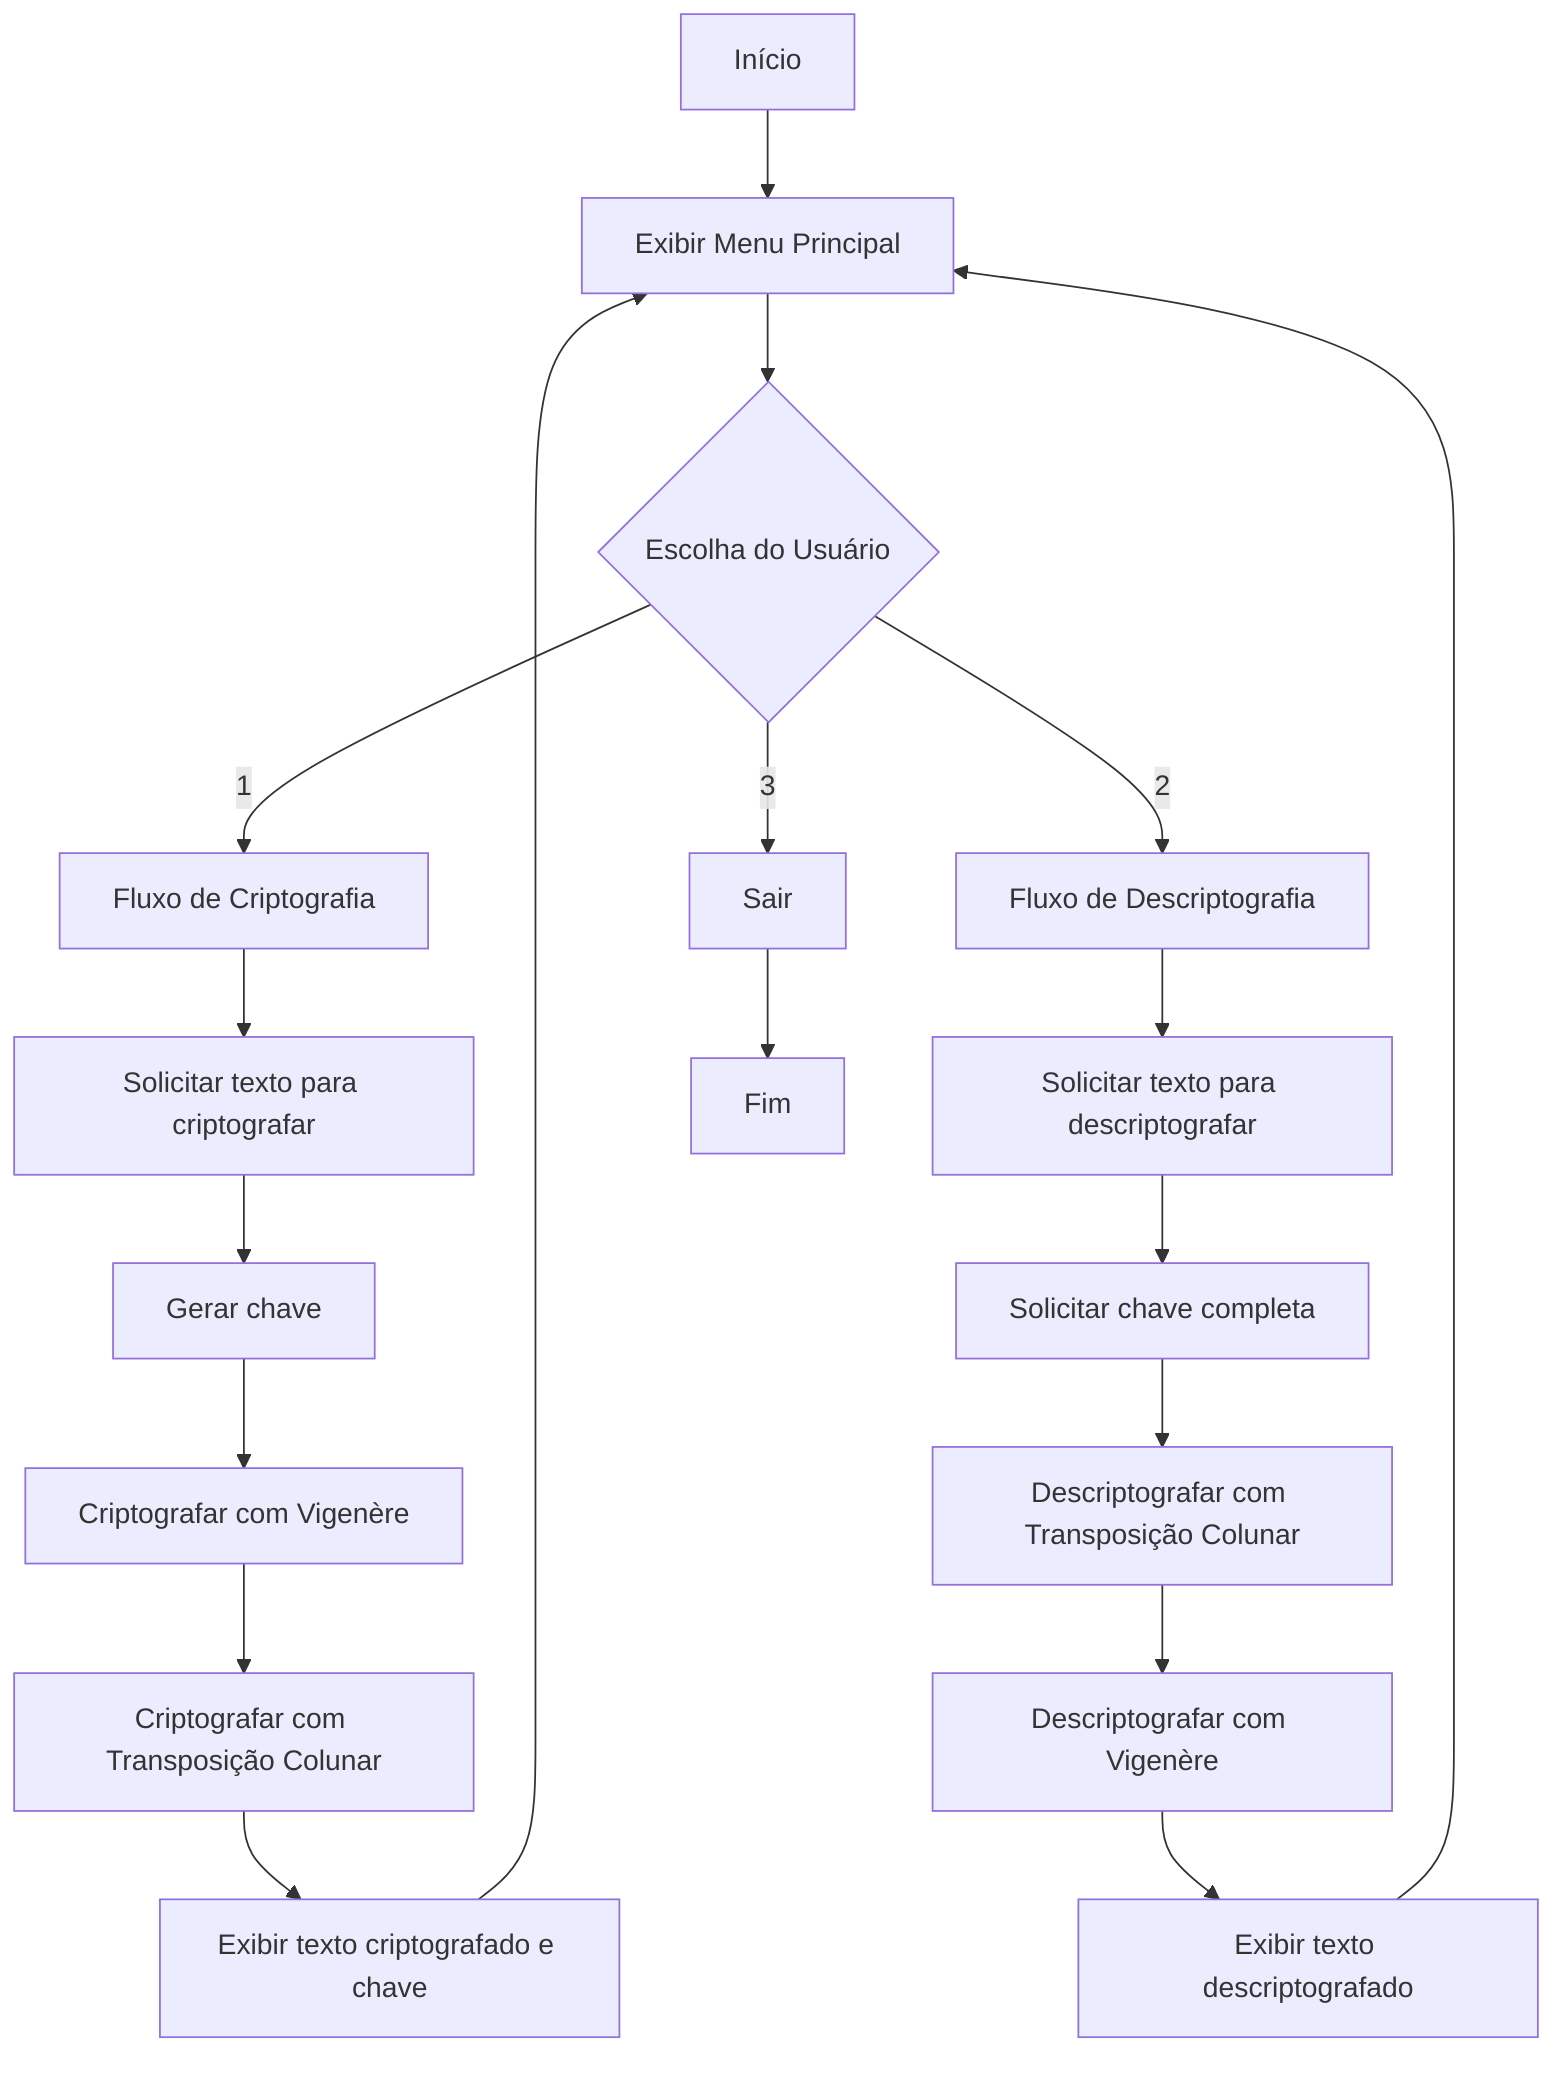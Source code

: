 graph TD
    A[Início] --> B[Exibir Menu Principal]
    B --> C{Escolha do Usuário}
    C -->|1| D[Fluxo de Criptografia]
    C -->|2| E[Fluxo de Descriptografia]
    C -->|3| F[Sair]

    D --> G[Solicitar texto para criptografar]
    G --> H[Gerar chave]
    H --> I[Criptografar com Vigenère]
    I --> J[Criptografar com Transposição Colunar]
    J --> K[Exibir texto criptografado e chave]
    K --> B

    E --> L[Solicitar texto para descriptografar]
    L --> M[Solicitar chave completa]
    M --> N[Descriptografar com Transposição Colunar]
    N --> O[Descriptografar com Vigenère]
    O --> P[Exibir texto descriptografado]
    P --> B

    F --> Q[Fim]